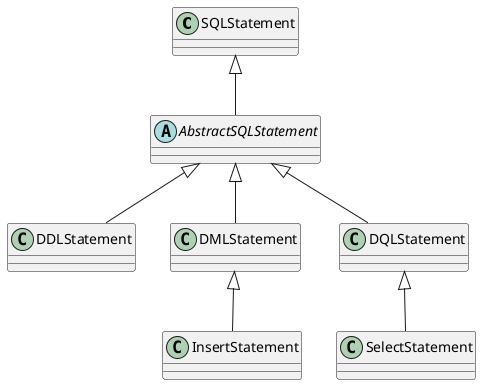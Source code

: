 @startuml

class SQLStatement

abstract class AbstractSQLStatement

class DDLStatement

class DMLStatement

class InsertStatement

class DQLStatement

class SelectStatement

SQLStatement <|-- AbstractSQLStatement
AbstractSQLStatement <|-- DQLStatement
AbstractSQLStatement <|-- DDLStatement
AbstractSQLStatement <|-- DMLStatement
DQLStatement <|-- SelectStatement
DMLStatement <|-- InsertStatement


@enduml